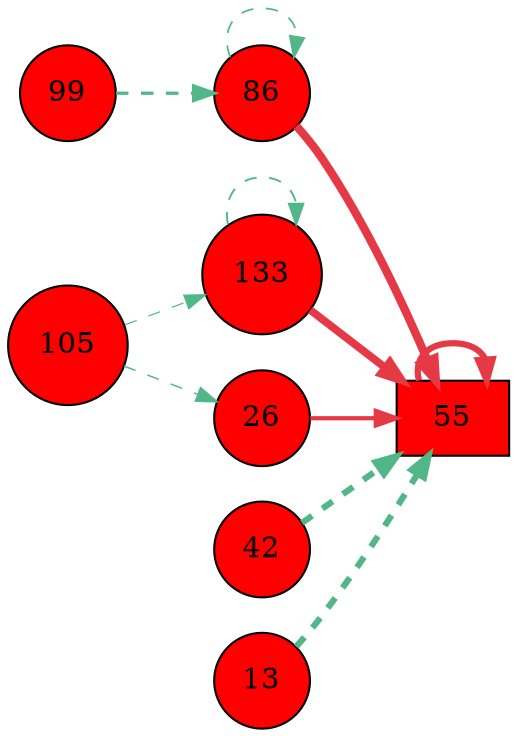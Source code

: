 digraph G{
rankdir=LR;
99 [style=filled, shape=circle, fillcolor="#fe0000", label="99"];
133 [style=filled, shape=circle, fillcolor="#fe0000", label="133"];
105 [style=filled, shape=circle, fillcolor="#fe0000", label="105"];
42 [style=filled, shape=circle, fillcolor="#fe0000", label="42"];
13 [style=filled, shape=circle, fillcolor="#fe0000", label="13"];
86 [style=filled, shape=circle, fillcolor="#fe0000", label="86"];
55 [style=filled, shape=box, fillcolor="#fe0000", label="55"];
26 [style=filled, shape=circle, fillcolor="#fe0000", label="26"];
86 -> 55 [color="#e63946",penwidth=4.00];
133 -> 55 [color="#e63946",penwidth=3.74];
55 -> 55 [color="#e63946",penwidth=3.01];
26 -> 55 [color="#e63946",penwidth=2.01];
105 -> 26 [color="#52b788",style=dashed,penwidth=0.71];
133 -> 133 [color="#52b788",style=dashed,penwidth=0.92];
105 -> 133 [color="#52b788",style=dashed,penwidth=0.57];
99 -> 86 [color="#52b788",style=dashed,penwidth=1.59];
86 -> 86 [color="#52b788",style=dashed,penwidth=0.83];
13 -> 55 [color="#52b788",style=dashed,penwidth=3.00];
42 -> 55 [color="#52b788",style=dashed,penwidth=2.99];
}